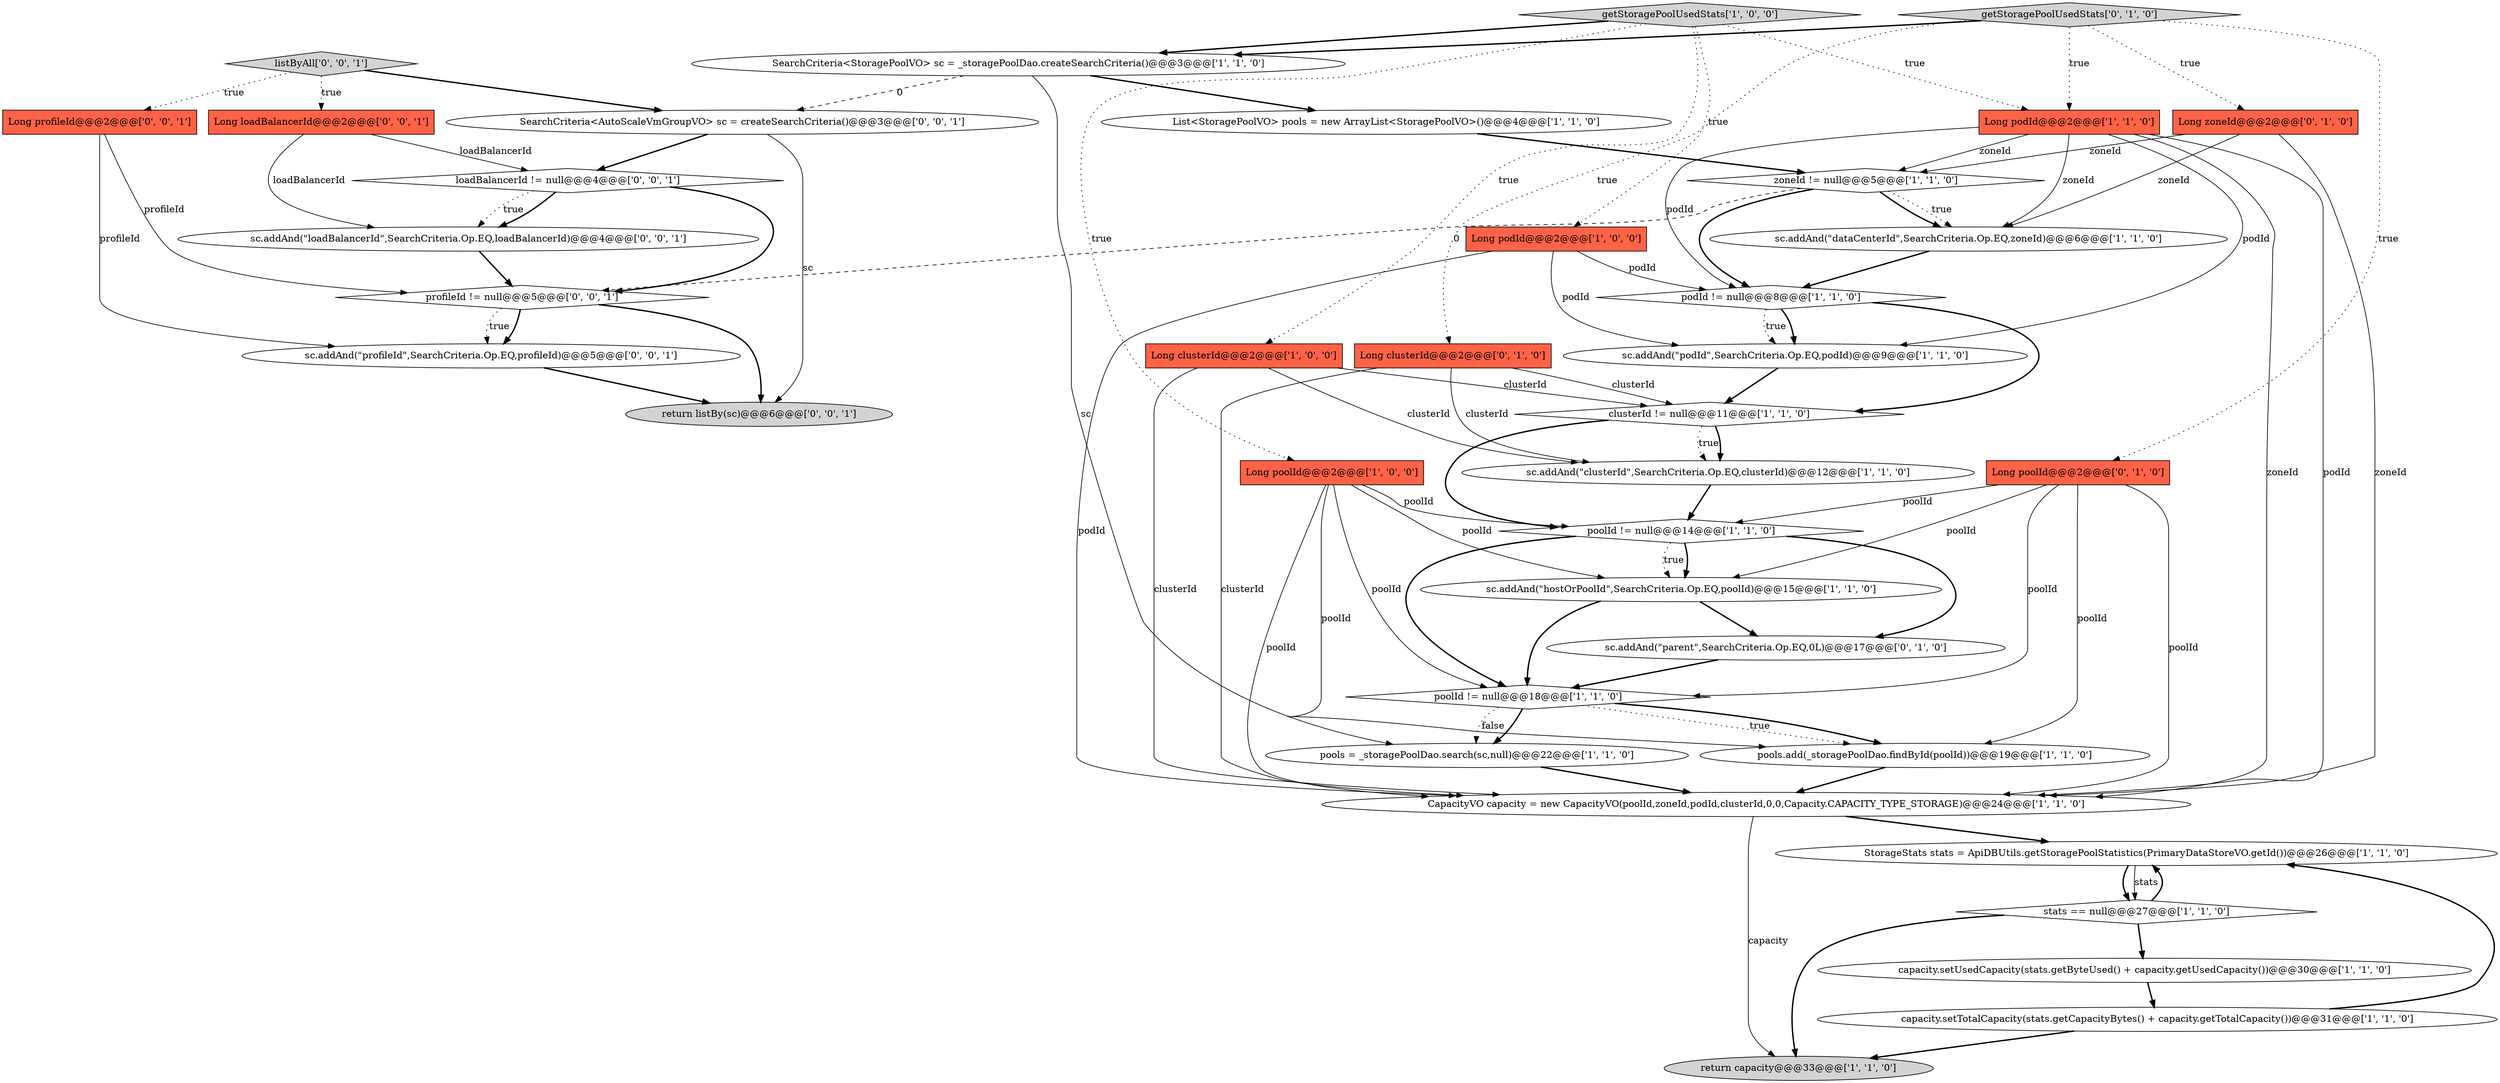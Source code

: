 digraph {
33 [style = filled, label = "Long profileId@@@2@@@['0', '0', '1']", fillcolor = tomato, shape = box image = "AAA0AAABBB3BBB"];
27 [style = filled, label = "Long zoneId@@@2@@@['0', '1', '0']", fillcolor = tomato, shape = box image = "AAA0AAABBB2BBB"];
11 [style = filled, label = "StorageStats stats = ApiDBUtils.getStoragePoolStatistics(PrimaryDataStoreVO.getId())@@@26@@@['1', '1', '0']", fillcolor = white, shape = ellipse image = "AAA0AAABBB1BBB"];
18 [style = filled, label = "return capacity@@@33@@@['1', '1', '0']", fillcolor = lightgray, shape = ellipse image = "AAA0AAABBB1BBB"];
35 [style = filled, label = "Long loadBalancerId@@@2@@@['0', '0', '1']", fillcolor = tomato, shape = box image = "AAA0AAABBB3BBB"];
10 [style = filled, label = "poolId != null@@@18@@@['1', '1', '0']", fillcolor = white, shape = diamond image = "AAA0AAABBB1BBB"];
4 [style = filled, label = "capacity.setUsedCapacity(stats.getByteUsed() + capacity.getUsedCapacity())@@@30@@@['1', '1', '0']", fillcolor = white, shape = ellipse image = "AAA0AAABBB1BBB"];
23 [style = filled, label = "SearchCriteria<StoragePoolVO> sc = _storagePoolDao.createSearchCriteria()@@@3@@@['1', '1', '0']", fillcolor = white, shape = ellipse image = "AAA0AAABBB1BBB"];
37 [style = filled, label = "loadBalancerId != null@@@4@@@['0', '0', '1']", fillcolor = white, shape = diamond image = "AAA0AAABBB3BBB"];
2 [style = filled, label = "zoneId != null@@@5@@@['1', '1', '0']", fillcolor = white, shape = diamond image = "AAA0AAABBB1BBB"];
20 [style = filled, label = "podId != null@@@8@@@['1', '1', '0']", fillcolor = white, shape = diamond image = "AAA0AAABBB1BBB"];
28 [style = filled, label = "getStoragePoolUsedStats['0', '1', '0']", fillcolor = lightgray, shape = diamond image = "AAA0AAABBB2BBB"];
26 [style = filled, label = "Long clusterId@@@2@@@['0', '1', '0']", fillcolor = tomato, shape = box image = "AAA0AAABBB2BBB"];
15 [style = filled, label = "Long poolId@@@2@@@['1', '0', '0']", fillcolor = tomato, shape = box image = "AAA0AAABBB1BBB"];
31 [style = filled, label = "sc.addAnd(\"profileId\",SearchCriteria.Op.EQ,profileId)@@@5@@@['0', '0', '1']", fillcolor = white, shape = ellipse image = "AAA0AAABBB3BBB"];
21 [style = filled, label = "Long podId@@@2@@@['1', '1', '0']", fillcolor = tomato, shape = box image = "AAA0AAABBB1BBB"];
19 [style = filled, label = "Long podId@@@2@@@['1', '0', '0']", fillcolor = tomato, shape = box image = "AAA0AAABBB1BBB"];
13 [style = filled, label = "sc.addAnd(\"hostOrPoolId\",SearchCriteria.Op.EQ,poolId)@@@15@@@['1', '1', '0']", fillcolor = white, shape = ellipse image = "AAA0AAABBB1BBB"];
25 [style = filled, label = "sc.addAnd(\"parent\",SearchCriteria.Op.EQ,0L)@@@17@@@['0', '1', '0']", fillcolor = white, shape = ellipse image = "AAA1AAABBB2BBB"];
34 [style = filled, label = "profileId != null@@@5@@@['0', '0', '1']", fillcolor = white, shape = diamond image = "AAA0AAABBB3BBB"];
1 [style = filled, label = "pools.add(_storagePoolDao.findById(poolId))@@@19@@@['1', '1', '0']", fillcolor = white, shape = ellipse image = "AAA0AAABBB1BBB"];
7 [style = filled, label = "poolId != null@@@14@@@['1', '1', '0']", fillcolor = white, shape = diamond image = "AAA0AAABBB1BBB"];
9 [style = filled, label = "CapacityVO capacity = new CapacityVO(poolId,zoneId,podId,clusterId,0,0,Capacity.CAPACITY_TYPE_STORAGE)@@@24@@@['1', '1', '0']", fillcolor = white, shape = ellipse image = "AAA0AAABBB1BBB"];
0 [style = filled, label = "Long clusterId@@@2@@@['1', '0', '0']", fillcolor = tomato, shape = box image = "AAA0AAABBB1BBB"];
3 [style = filled, label = "pools = _storagePoolDao.search(sc,null)@@@22@@@['1', '1', '0']", fillcolor = white, shape = ellipse image = "AAA0AAABBB1BBB"];
6 [style = filled, label = "sc.addAnd(\"clusterId\",SearchCriteria.Op.EQ,clusterId)@@@12@@@['1', '1', '0']", fillcolor = white, shape = ellipse image = "AAA0AAABBB1BBB"];
22 [style = filled, label = "clusterId != null@@@11@@@['1', '1', '0']", fillcolor = white, shape = diamond image = "AAA0AAABBB1BBB"];
29 [style = filled, label = "return listBy(sc)@@@6@@@['0', '0', '1']", fillcolor = lightgray, shape = ellipse image = "AAA0AAABBB3BBB"];
17 [style = filled, label = "stats == null@@@27@@@['1', '1', '0']", fillcolor = white, shape = diamond image = "AAA0AAABBB1BBB"];
14 [style = filled, label = "getStoragePoolUsedStats['1', '0', '0']", fillcolor = lightgray, shape = diamond image = "AAA0AAABBB1BBB"];
24 [style = filled, label = "Long poolId@@@2@@@['0', '1', '0']", fillcolor = tomato, shape = box image = "AAA0AAABBB2BBB"];
32 [style = filled, label = "sc.addAnd(\"loadBalancerId\",SearchCriteria.Op.EQ,loadBalancerId)@@@4@@@['0', '0', '1']", fillcolor = white, shape = ellipse image = "AAA0AAABBB3BBB"];
5 [style = filled, label = "capacity.setTotalCapacity(stats.getCapacityBytes() + capacity.getTotalCapacity())@@@31@@@['1', '1', '0']", fillcolor = white, shape = ellipse image = "AAA0AAABBB1BBB"];
8 [style = filled, label = "sc.addAnd(\"dataCenterId\",SearchCriteria.Op.EQ,zoneId)@@@6@@@['1', '1', '0']", fillcolor = white, shape = ellipse image = "AAA0AAABBB1BBB"];
16 [style = filled, label = "List<StoragePoolVO> pools = new ArrayList<StoragePoolVO>()@@@4@@@['1', '1', '0']", fillcolor = white, shape = ellipse image = "AAA0AAABBB1BBB"];
36 [style = filled, label = "listByAll['0', '0', '1']", fillcolor = lightgray, shape = diamond image = "AAA0AAABBB3BBB"];
12 [style = filled, label = "sc.addAnd(\"podId\",SearchCriteria.Op.EQ,podId)@@@9@@@['1', '1', '0']", fillcolor = white, shape = ellipse image = "AAA0AAABBB1BBB"];
30 [style = filled, label = "SearchCriteria<AutoScaleVmGroupVO> sc = createSearchCriteria()@@@3@@@['0', '0', '1']", fillcolor = white, shape = ellipse image = "AAA0AAABBB3BBB"];
14->0 [style = dotted, label="true"];
23->30 [style = dashed, label="0"];
2->8 [style = dotted, label="true"];
36->30 [style = bold, label=""];
25->10 [style = bold, label=""];
13->25 [style = bold, label=""];
24->10 [style = solid, label="poolId"];
23->16 [style = bold, label=""];
24->1 [style = solid, label="poolId"];
15->10 [style = solid, label="poolId"];
21->2 [style = solid, label="zoneId"];
10->3 [style = bold, label=""];
7->13 [style = bold, label=""];
17->4 [style = bold, label=""];
37->32 [style = dotted, label="true"];
21->8 [style = solid, label="zoneId"];
35->32 [style = solid, label="loadBalancerId"];
3->9 [style = bold, label=""];
22->6 [style = dotted, label="true"];
15->7 [style = solid, label="poolId"];
15->9 [style = solid, label="poolId"];
5->18 [style = bold, label=""];
34->29 [style = bold, label=""];
31->29 [style = bold, label=""];
13->10 [style = bold, label=""];
8->20 [style = bold, label=""];
28->24 [style = dotted, label="true"];
26->6 [style = solid, label="clusterId"];
19->9 [style = solid, label="podId"];
33->31 [style = solid, label="profileId"];
1->9 [style = bold, label=""];
0->6 [style = solid, label="clusterId"];
28->26 [style = dotted, label="true"];
21->12 [style = solid, label="podId"];
35->37 [style = solid, label="loadBalancerId"];
7->13 [style = dotted, label="true"];
11->17 [style = bold, label=""];
37->32 [style = bold, label=""];
27->9 [style = solid, label="zoneId"];
16->2 [style = bold, label=""];
37->34 [style = bold, label=""];
36->33 [style = dotted, label="true"];
17->11 [style = bold, label=""];
14->23 [style = bold, label=""];
24->9 [style = solid, label="poolId"];
21->9 [style = solid, label="zoneId"];
32->34 [style = bold, label=""];
28->21 [style = dotted, label="true"];
20->12 [style = bold, label=""];
33->34 [style = solid, label="profileId"];
30->29 [style = solid, label="sc"];
36->35 [style = dotted, label="true"];
10->1 [style = dotted, label="true"];
22->6 [style = bold, label=""];
19->20 [style = solid, label="podId"];
21->9 [style = solid, label="podId"];
15->1 [style = solid, label="poolId"];
20->22 [style = bold, label=""];
28->23 [style = bold, label=""];
28->27 [style = dotted, label="true"];
2->8 [style = bold, label=""];
15->13 [style = solid, label="poolId"];
26->22 [style = solid, label="clusterId"];
10->1 [style = bold, label=""];
20->12 [style = dotted, label="true"];
34->31 [style = bold, label=""];
7->25 [style = bold, label=""];
27->8 [style = solid, label="zoneId"];
19->12 [style = solid, label="podId"];
9->11 [style = bold, label=""];
30->37 [style = bold, label=""];
7->10 [style = bold, label=""];
24->7 [style = solid, label="poolId"];
27->2 [style = solid, label="zoneId"];
4->5 [style = bold, label=""];
26->9 [style = solid, label="clusterId"];
23->3 [style = solid, label="sc"];
10->3 [style = dotted, label="false"];
12->22 [style = bold, label=""];
2->34 [style = dashed, label="0"];
9->18 [style = solid, label="capacity"];
21->20 [style = solid, label="podId"];
14->21 [style = dotted, label="true"];
14->15 [style = dotted, label="true"];
5->11 [style = bold, label=""];
11->17 [style = solid, label="stats"];
2->20 [style = bold, label=""];
22->7 [style = bold, label=""];
34->31 [style = dotted, label="true"];
14->19 [style = dotted, label="true"];
24->13 [style = solid, label="poolId"];
0->9 [style = solid, label="clusterId"];
6->7 [style = bold, label=""];
0->22 [style = solid, label="clusterId"];
17->18 [style = bold, label=""];
}
